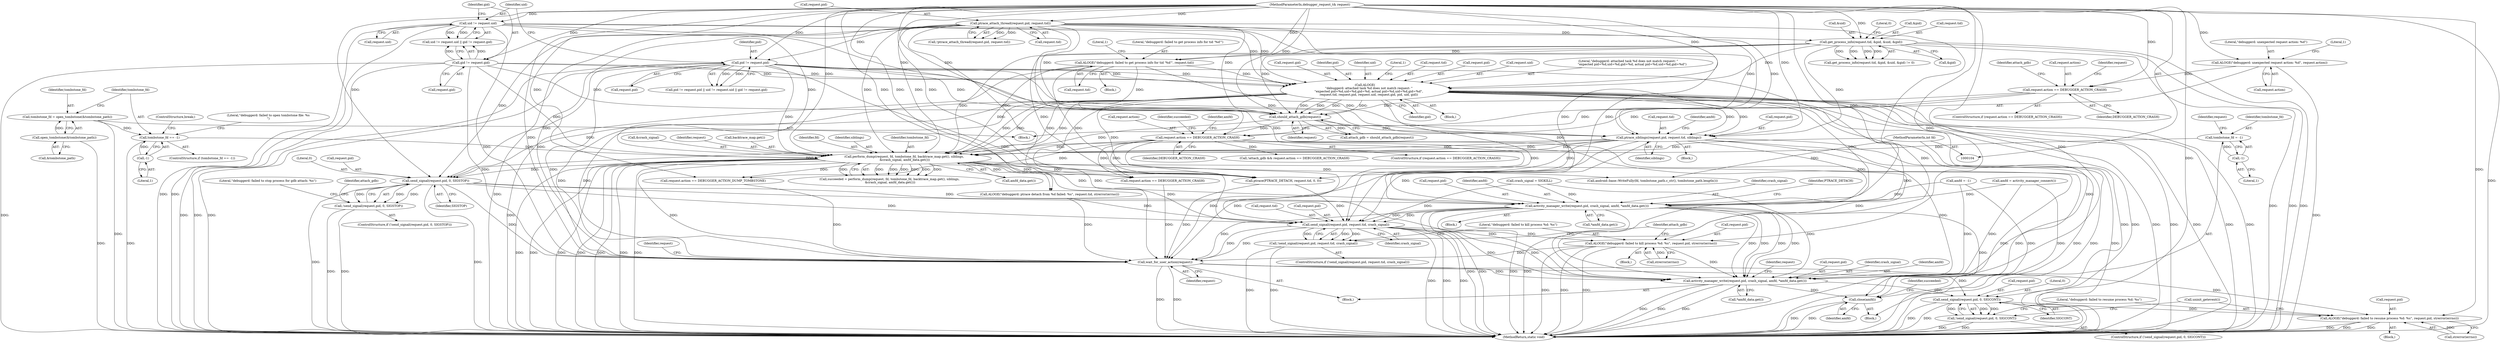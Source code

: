 digraph "0_Android_d7603583f90c2bc6074a4ee2886bd28082d7c65b_1@API" {
"1000336" [label="(Call,send_signal(request.pid, 0, SIGSTOP))"];
"1000198" [label="(Call,pid != request.pid)"];
"1000151" [label="(Call,ptrace_attach_thread(request.pid, request.tid))"];
"1000106" [label="(MethodParameterIn,debugger_request_t& request)"];
"1000304" [label="(Call,perform_dump(request, fd, tombstone_fd, backtrace_map.get(), siblings,\n &crash_signal, amfd_data.get()))"];
"1000177" [label="(Call,get_process_info(request.tid, &pid, &uid, &gid))"];
"1000215" [label="(Call,ALOGE(\n        \"debuggerd: attached task %d does not match request: \"\n        \"expected pid=%d,uid=%d,gid=%d, actual pid=%d,uid=%d,gid=%d\",\n        request.tid, request.pid, request.uid, request.gid, pid, uid, gid))"];
"1000189" [label="(Call,ALOGE(\"debuggerd: failed to get process info for tid '%d'\", request.tid))"];
"1000204" [label="(Call,uid != request.uid)"];
"1000209" [label="(Call,gid != request.gid)"];
"1000257" [label="(Call,ptrace_siblings(request.pid, request.tid, siblings))"];
"1000237" [label="(Call,should_attach_gdb(request))"];
"1000166" [label="(Call,request.action == DEBUGGER_ACTION_CRASH)"];
"1000142" [label="(Call,ALOGE(\"debuggerd: unexpected request action: %d\", request.action))"];
"1000277" [label="(Call,request.action == DEBUGGER_ACTION_CRASH)"];
"1000105" [label="(MethodParameterIn,int fd)"];
"1000127" [label="(Call,tombstone_fd == -1)"];
"1000121" [label="(Call,tombstone_fd = open_tombstone(&tombstone_path))"];
"1000123" [label="(Call,open_tombstone(&tombstone_path))"];
"1000129" [label="(Call,-1)"];
"1000110" [label="(Call,tombstone_fd = -1)"];
"1000112" [label="(Call,-1)"];
"1000335" [label="(Call,!send_signal(request.pid, 0, SIGSTOP))"];
"1000354" [label="(Call,activity_manager_write(request.pid, crash_signal, amfd, *amfd_data.get()))"];
"1000399" [label="(Call,send_signal(request.pid, request.tid, crash_signal))"];
"1000398" [label="(Call,!send_signal(request.pid, request.tid, crash_signal))"];
"1000408" [label="(Call,ALOGE(\"debuggerd: failed to kill process %d: %s\", request.pid, strerror(errno)))"];
"1000418" [label="(Call,wait_for_user_action(request))"];
"1000420" [label="(Call,activity_manager_write(request.pid, crash_signal, amfd, *amfd_data.get()))"];
"1000430" [label="(Call,send_signal(request.pid, 0, SIGCONT))"];
"1000429" [label="(Call,!send_signal(request.pid, 0, SIGCONT))"];
"1000437" [label="(Call,ALOGE(\"debuggerd: failed to resume process %d: %s\", request.pid, strerror(errno)))"];
"1000445" [label="(Call,close(amfd))"];
"1000150" [label="(Call,!ptrace_attach_thread(request.pid, request.tid))"];
"1000116" [label="(Identifier,request)"];
"1000422" [label="(Identifier,request)"];
"1000191" [label="(Call,request.tid)"];
"1000257" [label="(Call,ptrace_siblings(request.pid, request.tid, siblings))"];
"1000176" [label="(Call,get_process_info(request.tid, &pid, &uid, &gid) != 0)"];
"1000199" [label="(Identifier,pid)"];
"1000360" [label="(Call,*amfd_data.get())"];
"1000406" [label="(Identifier,crash_signal)"];
"1000179" [label="(Identifier,request)"];
"1000435" [label="(Identifier,SIGCONT)"];
"1000107" [label="(Block,)"];
"1000229" [label="(Identifier,pid)"];
"1000437" [label="(Call,ALOGE(\"debuggerd: failed to resume process %d: %s\", request.pid, strerror(errno)))"];
"1000165" [label="(ControlStructure,if (request.action == DEBUGGER_ACTION_CRASH))"];
"1000143" [label="(Literal,\"debuggerd: unexpected request action: %d\")"];
"1000281" [label="(Identifier,DEBUGGER_ACTION_CRASH)"];
"1000407" [label="(Block,)"];
"1000439" [label="(Call,request.pid)"];
"1000304" [label="(Call,perform_dump(request, fd, tombstone_fd, backtrace_map.get(), siblings,\n &crash_signal, amfd_data.get()))"];
"1000391" [label="(Call,request.action == DEBUGGER_ACTION_CRASH)"];
"1000398" [label="(Call,!send_signal(request.pid, request.tid, crash_signal))"];
"1000312" [label="(Call,amfd_data.get())"];
"1000230" [label="(Identifier,uid)"];
"1000410" [label="(Call,request.pid)"];
"1000419" [label="(Identifier,request)"];
"1000426" [label="(Call,*amfd_data.get())"];
"1000278" [label="(Call,request.action)"];
"1000344" [label="(Literal,\"debuggerd: failed to stop process for gdb attach: %s\")"];
"1000327" [label="(Call,android::base::WriteFully(fd, tombstone_path.c_str(), tombstone_path.length()))"];
"1000183" [label="(Call,&uid)"];
"1000438" [label="(Literal,\"debuggerd: failed to resume process %d: %s\")"];
"1000436" [label="(Block,)"];
"1000434" [label="(Literal,0)"];
"1000118" [label="(Block,)"];
"1000306" [label="(Identifier,fd)"];
"1000449" [label="(Identifier,succeeded)"];
"1000123" [label="(Call,open_tombstone(&tombstone_path))"];
"1000185" [label="(Call,&gid)"];
"1000166" [label="(Call,request.action == DEBUGGER_ACTION_CRASH)"];
"1000430" [label="(Call,send_signal(request.pid, 0, SIGCONT))"];
"1000340" [label="(Literal,0)"];
"1000373" [label="(Call,ALOGE(\"debuggerd: ptrace detach from %d failed: %s\", request.tid, strerror(errno)))"];
"1000288" [label="(Identifier,succeeded)"];
"1000261" [label="(Call,request.tid)"];
"1000142" [label="(Call,ALOGE(\"debuggerd: unexpected request action: %d\", request.action))"];
"1000127" [label="(Call,tombstone_fd == -1)"];
"1000177" [label="(Call,get_process_info(request.tid, &pid, &uid, &gid))"];
"1000277" [label="(Call,request.action == DEBUGGER_ACTION_CRASH)"];
"1000203" [label="(Call,uid != request.uid || gid != request.gid)"];
"1000211" [label="(Call,request.gid)"];
"1000148" [label="(Literal,1)"];
"1000170" [label="(Identifier,DEBUGGER_ACTION_CRASH)"];
"1000236" [label="(Identifier,attach_gdb)"];
"1000418" [label="(Call,wait_for_user_action(request))"];
"1000309" [label="(Identifier,siblings)"];
"1000283" [label="(Call,amfd = activity_manager_connect())"];
"1000299" [label="(Call,crash_signal = SIGKILL)"];
"1000364" [label="(Call,ptrace(PTRACE_DETACH, request.tid, 0, 0))"];
"1000205" [label="(Identifier,uid)"];
"1000167" [label="(Call,request.action)"];
"1000417" [label="(Block,)"];
"1000432" [label="(Identifier,request)"];
"1000307" [label="(Identifier,tombstone_fd)"];
"1000190" [label="(Literal,\"debuggerd: failed to get process info for tid '%d'\")"];
"1000359" [label="(Identifier,amfd)"];
"1000233" [label="(Literal,1)"];
"1000399" [label="(Call,send_signal(request.pid, request.tid, crash_signal))"];
"1000284" [label="(Identifier,amfd)"];
"1000151" [label="(Call,ptrace_attach_thread(request.pid, request.tid))"];
"1000126" [label="(ControlStructure,if (tombstone_fd == -1))"];
"1000235" [label="(Call,attach_gdb = should_attach_gdb(request))"];
"1000237" [label="(Call,should_attach_gdb(request))"];
"1000267" [label="(Call,amfd = -1)"];
"1000421" [label="(Call,request.pid)"];
"1000231" [label="(Identifier,gid)"];
"1000217" [label="(Call,request.tid)"];
"1000354" [label="(Call,activity_manager_write(request.pid, crash_signal, amfd, *amfd_data.get()))"];
"1000268" [label="(Identifier,amfd)"];
"1000403" [label="(Call,request.tid)"];
"1000138" [label="(ControlStructure,break;)"];
"1000129" [label="(Call,-1)"];
"1000128" [label="(Identifier,tombstone_fd)"];
"1000352" [label="(Identifier,attach_gdb)"];
"1000302" [label="(Call,succeeded = perform_dump(request, fd, tombstone_fd, backtrace_map.get(), siblings,\n &crash_signal, amfd_data.get()))"];
"1000111" [label="(Identifier,tombstone_fd)"];
"1000187" [label="(Literal,0)"];
"1000215" [label="(Call,ALOGE(\n        \"debuggerd: attached task %d does not match request: \"\n        \"expected pid=%d,uid=%d,gid=%d, actual pid=%d,uid=%d,gid=%d\",\n        request.tid, request.pid, request.uid, request.gid, pid, uid, gid))"];
"1000424" [label="(Identifier,crash_signal)"];
"1000413" [label="(Call,strerror(errno))"];
"1000317" [label="(Call,request.action == DEBUGGER_ACTION_DUMP_TOMBSTONE)"];
"1000122" [label="(Identifier,tombstone_fd)"];
"1000130" [label="(Literal,1)"];
"1000189" [label="(Call,ALOGE(\"debuggerd: failed to get process info for tid '%d'\", request.tid))"];
"1000209" [label="(Call,gid != request.gid)"];
"1000256" [label="(Block,)"];
"1000450" [label="(MethodReturn,static void)"];
"1000188" [label="(Block,)"];
"1000358" [label="(Identifier,crash_signal)"];
"1000200" [label="(Call,request.pid)"];
"1000181" [label="(Call,&pid)"];
"1000264" [label="(Identifier,siblings)"];
"1000445" [label="(Call,close(amfd))"];
"1000206" [label="(Call,request.uid)"];
"1000121" [label="(Call,tombstone_fd = open_tombstone(&tombstone_path))"];
"1000310" [label="(Call,&crash_signal)"];
"1000110" [label="(Call,tombstone_fd = -1)"];
"1000429" [label="(Call,!send_signal(request.pid, 0, SIGCONT))"];
"1000195" [label="(Literal,1)"];
"1000112" [label="(Call,-1)"];
"1000220" [label="(Call,request.pid)"];
"1000223" [label="(Call,request.uid)"];
"1000431" [label="(Call,request.pid)"];
"1000409" [label="(Literal,\"debuggerd: failed to kill process %d: %s\")"];
"1000446" [label="(Identifier,amfd)"];
"1000144" [label="(Call,request.action)"];
"1000388" [label="(Call,!attach_gdb && request.action == DEBUGGER_ACTION_CRASH)"];
"1000124" [label="(Call,&tombstone_path)"];
"1000198" [label="(Call,pid != request.pid)"];
"1000197" [label="(Call,pid != request.pid || uid != request.uid || gid != request.gid)"];
"1000397" [label="(ControlStructure,if (!send_signal(request.pid, request.tid, crash_signal)))"];
"1000365" [label="(Identifier,PTRACE_DETACH)"];
"1000155" [label="(Call,request.tid)"];
"1000425" [label="(Identifier,amfd)"];
"1000416" [label="(Identifier,attach_gdb)"];
"1000204" [label="(Call,uid != request.uid)"];
"1000214" [label="(Block,)"];
"1000216" [label="(Literal,\"debuggerd: attached task %d does not match request: \"\n        \"expected pid=%d,uid=%d,gid=%d, actual pid=%d,uid=%d,gid=%d\")"];
"1000334" [label="(ControlStructure,if (!send_signal(request.pid, 0, SIGSTOP)))"];
"1000444" [label="(Call,uninit_getevent())"];
"1000210" [label="(Identifier,gid)"];
"1000258" [label="(Call,request.pid)"];
"1000133" [label="(Literal,\"debuggerd: failed to open tombstone file: %s\n\")"];
"1000305" [label="(Identifier,request)"];
"1000178" [label="(Call,request.tid)"];
"1000341" [label="(Identifier,SIGSTOP)"];
"1000113" [label="(Literal,1)"];
"1000428" [label="(ControlStructure,if (!send_signal(request.pid, 0, SIGCONT)))"];
"1000238" [label="(Identifier,request)"];
"1000408" [label="(Call,ALOGE(\"debuggerd: failed to kill process %d: %s\", request.pid, strerror(errno)))"];
"1000335" [label="(Call,!send_signal(request.pid, 0, SIGSTOP))"];
"1000337" [label="(Call,request.pid)"];
"1000308" [label="(Call,backtrace_map.get())"];
"1000355" [label="(Call,request.pid)"];
"1000400" [label="(Call,request.pid)"];
"1000442" [label="(Call,strerror(errno))"];
"1000105" [label="(MethodParameterIn,int fd)"];
"1000152" [label="(Call,request.pid)"];
"1000336" [label="(Call,send_signal(request.pid, 0, SIGSTOP))"];
"1000353" [label="(Block,)"];
"1000106" [label="(MethodParameterIn,debugger_request_t& request)"];
"1000276" [label="(ControlStructure,if (request.action == DEBUGGER_ACTION_CRASH))"];
"1000226" [label="(Call,request.gid)"];
"1000420" [label="(Call,activity_manager_write(request.pid, crash_signal, amfd, *amfd_data.get()))"];
"1000336" -> "1000335"  [label="AST: "];
"1000336" -> "1000341"  [label="CFG: "];
"1000337" -> "1000336"  [label="AST: "];
"1000340" -> "1000336"  [label="AST: "];
"1000341" -> "1000336"  [label="AST: "];
"1000335" -> "1000336"  [label="CFG: "];
"1000336" -> "1000450"  [label="DDG: "];
"1000336" -> "1000450"  [label="DDG: "];
"1000336" -> "1000335"  [label="DDG: "];
"1000336" -> "1000335"  [label="DDG: "];
"1000336" -> "1000335"  [label="DDG: "];
"1000198" -> "1000336"  [label="DDG: "];
"1000304" -> "1000336"  [label="DDG: "];
"1000151" -> "1000336"  [label="DDG: "];
"1000257" -> "1000336"  [label="DDG: "];
"1000215" -> "1000336"  [label="DDG: "];
"1000106" -> "1000336"  [label="DDG: "];
"1000336" -> "1000354"  [label="DDG: "];
"1000336" -> "1000399"  [label="DDG: "];
"1000336" -> "1000418"  [label="DDG: "];
"1000336" -> "1000420"  [label="DDG: "];
"1000198" -> "1000197"  [label="AST: "];
"1000198" -> "1000200"  [label="CFG: "];
"1000199" -> "1000198"  [label="AST: "];
"1000200" -> "1000198"  [label="AST: "];
"1000205" -> "1000198"  [label="CFG: "];
"1000197" -> "1000198"  [label="CFG: "];
"1000198" -> "1000450"  [label="DDG: "];
"1000198" -> "1000450"  [label="DDG: "];
"1000198" -> "1000197"  [label="DDG: "];
"1000198" -> "1000197"  [label="DDG: "];
"1000151" -> "1000198"  [label="DDG: "];
"1000106" -> "1000198"  [label="DDG: "];
"1000198" -> "1000215"  [label="DDG: "];
"1000198" -> "1000215"  [label="DDG: "];
"1000198" -> "1000237"  [label="DDG: "];
"1000198" -> "1000257"  [label="DDG: "];
"1000198" -> "1000304"  [label="DDG: "];
"1000198" -> "1000354"  [label="DDG: "];
"1000198" -> "1000399"  [label="DDG: "];
"1000198" -> "1000418"  [label="DDG: "];
"1000198" -> "1000420"  [label="DDG: "];
"1000151" -> "1000150"  [label="AST: "];
"1000151" -> "1000155"  [label="CFG: "];
"1000152" -> "1000151"  [label="AST: "];
"1000155" -> "1000151"  [label="AST: "];
"1000150" -> "1000151"  [label="CFG: "];
"1000151" -> "1000450"  [label="DDG: "];
"1000151" -> "1000150"  [label="DDG: "];
"1000151" -> "1000150"  [label="DDG: "];
"1000106" -> "1000151"  [label="DDG: "];
"1000151" -> "1000177"  [label="DDG: "];
"1000151" -> "1000237"  [label="DDG: "];
"1000151" -> "1000237"  [label="DDG: "];
"1000151" -> "1000257"  [label="DDG: "];
"1000151" -> "1000257"  [label="DDG: "];
"1000151" -> "1000304"  [label="DDG: "];
"1000151" -> "1000304"  [label="DDG: "];
"1000151" -> "1000354"  [label="DDG: "];
"1000151" -> "1000364"  [label="DDG: "];
"1000151" -> "1000399"  [label="DDG: "];
"1000151" -> "1000418"  [label="DDG: "];
"1000151" -> "1000420"  [label="DDG: "];
"1000106" -> "1000104"  [label="AST: "];
"1000106" -> "1000450"  [label="DDG: "];
"1000106" -> "1000142"  [label="DDG: "];
"1000106" -> "1000166"  [label="DDG: "];
"1000106" -> "1000177"  [label="DDG: "];
"1000106" -> "1000189"  [label="DDG: "];
"1000106" -> "1000204"  [label="DDG: "];
"1000106" -> "1000209"  [label="DDG: "];
"1000106" -> "1000215"  [label="DDG: "];
"1000106" -> "1000237"  [label="DDG: "];
"1000106" -> "1000257"  [label="DDG: "];
"1000106" -> "1000277"  [label="DDG: "];
"1000106" -> "1000304"  [label="DDG: "];
"1000106" -> "1000317"  [label="DDG: "];
"1000106" -> "1000354"  [label="DDG: "];
"1000106" -> "1000364"  [label="DDG: "];
"1000106" -> "1000373"  [label="DDG: "];
"1000106" -> "1000391"  [label="DDG: "];
"1000106" -> "1000399"  [label="DDG: "];
"1000106" -> "1000408"  [label="DDG: "];
"1000106" -> "1000418"  [label="DDG: "];
"1000106" -> "1000420"  [label="DDG: "];
"1000106" -> "1000430"  [label="DDG: "];
"1000106" -> "1000437"  [label="DDG: "];
"1000304" -> "1000302"  [label="AST: "];
"1000304" -> "1000312"  [label="CFG: "];
"1000305" -> "1000304"  [label="AST: "];
"1000306" -> "1000304"  [label="AST: "];
"1000307" -> "1000304"  [label="AST: "];
"1000308" -> "1000304"  [label="AST: "];
"1000309" -> "1000304"  [label="AST: "];
"1000310" -> "1000304"  [label="AST: "];
"1000312" -> "1000304"  [label="AST: "];
"1000302" -> "1000304"  [label="CFG: "];
"1000304" -> "1000450"  [label="DDG: "];
"1000304" -> "1000450"  [label="DDG: "];
"1000304" -> "1000450"  [label="DDG: "];
"1000304" -> "1000450"  [label="DDG: "];
"1000304" -> "1000450"  [label="DDG: "];
"1000304" -> "1000450"  [label="DDG: "];
"1000304" -> "1000450"  [label="DDG: "];
"1000304" -> "1000302"  [label="DDG: "];
"1000304" -> "1000302"  [label="DDG: "];
"1000304" -> "1000302"  [label="DDG: "];
"1000304" -> "1000302"  [label="DDG: "];
"1000304" -> "1000302"  [label="DDG: "];
"1000304" -> "1000302"  [label="DDG: "];
"1000304" -> "1000302"  [label="DDG: "];
"1000177" -> "1000304"  [label="DDG: "];
"1000215" -> "1000304"  [label="DDG: "];
"1000215" -> "1000304"  [label="DDG: "];
"1000215" -> "1000304"  [label="DDG: "];
"1000215" -> "1000304"  [label="DDG: "];
"1000204" -> "1000304"  [label="DDG: "];
"1000189" -> "1000304"  [label="DDG: "];
"1000257" -> "1000304"  [label="DDG: "];
"1000257" -> "1000304"  [label="DDG: "];
"1000257" -> "1000304"  [label="DDG: "];
"1000277" -> "1000304"  [label="DDG: "];
"1000209" -> "1000304"  [label="DDG: "];
"1000237" -> "1000304"  [label="DDG: "];
"1000105" -> "1000304"  [label="DDG: "];
"1000127" -> "1000304"  [label="DDG: "];
"1000110" -> "1000304"  [label="DDG: "];
"1000304" -> "1000317"  [label="DDG: "];
"1000304" -> "1000327"  [label="DDG: "];
"1000304" -> "1000354"  [label="DDG: "];
"1000304" -> "1000364"  [label="DDG: "];
"1000304" -> "1000373"  [label="DDG: "];
"1000304" -> "1000391"  [label="DDG: "];
"1000304" -> "1000399"  [label="DDG: "];
"1000304" -> "1000408"  [label="DDG: "];
"1000304" -> "1000418"  [label="DDG: "];
"1000177" -> "1000176"  [label="AST: "];
"1000177" -> "1000185"  [label="CFG: "];
"1000178" -> "1000177"  [label="AST: "];
"1000181" -> "1000177"  [label="AST: "];
"1000183" -> "1000177"  [label="AST: "];
"1000185" -> "1000177"  [label="AST: "];
"1000187" -> "1000177"  [label="CFG: "];
"1000177" -> "1000450"  [label="DDG: "];
"1000177" -> "1000450"  [label="DDG: "];
"1000177" -> "1000450"  [label="DDG: "];
"1000177" -> "1000176"  [label="DDG: "];
"1000177" -> "1000176"  [label="DDG: "];
"1000177" -> "1000176"  [label="DDG: "];
"1000177" -> "1000176"  [label="DDG: "];
"1000177" -> "1000189"  [label="DDG: "];
"1000177" -> "1000215"  [label="DDG: "];
"1000177" -> "1000237"  [label="DDG: "];
"1000177" -> "1000257"  [label="DDG: "];
"1000177" -> "1000364"  [label="DDG: "];
"1000215" -> "1000214"  [label="AST: "];
"1000215" -> "1000231"  [label="CFG: "];
"1000216" -> "1000215"  [label="AST: "];
"1000217" -> "1000215"  [label="AST: "];
"1000220" -> "1000215"  [label="AST: "];
"1000223" -> "1000215"  [label="AST: "];
"1000226" -> "1000215"  [label="AST: "];
"1000229" -> "1000215"  [label="AST: "];
"1000230" -> "1000215"  [label="AST: "];
"1000231" -> "1000215"  [label="AST: "];
"1000233" -> "1000215"  [label="CFG: "];
"1000215" -> "1000450"  [label="DDG: "];
"1000215" -> "1000450"  [label="DDG: "];
"1000215" -> "1000450"  [label="DDG: "];
"1000215" -> "1000450"  [label="DDG: "];
"1000215" -> "1000450"  [label="DDG: "];
"1000215" -> "1000450"  [label="DDG: "];
"1000215" -> "1000450"  [label="DDG: "];
"1000189" -> "1000215"  [label="DDG: "];
"1000204" -> "1000215"  [label="DDG: "];
"1000204" -> "1000215"  [label="DDG: "];
"1000209" -> "1000215"  [label="DDG: "];
"1000209" -> "1000215"  [label="DDG: "];
"1000215" -> "1000237"  [label="DDG: "];
"1000215" -> "1000237"  [label="DDG: "];
"1000215" -> "1000237"  [label="DDG: "];
"1000215" -> "1000237"  [label="DDG: "];
"1000215" -> "1000257"  [label="DDG: "];
"1000215" -> "1000257"  [label="DDG: "];
"1000215" -> "1000354"  [label="DDG: "];
"1000215" -> "1000364"  [label="DDG: "];
"1000215" -> "1000399"  [label="DDG: "];
"1000215" -> "1000418"  [label="DDG: "];
"1000215" -> "1000418"  [label="DDG: "];
"1000215" -> "1000418"  [label="DDG: "];
"1000215" -> "1000420"  [label="DDG: "];
"1000189" -> "1000188"  [label="AST: "];
"1000189" -> "1000191"  [label="CFG: "];
"1000190" -> "1000189"  [label="AST: "];
"1000191" -> "1000189"  [label="AST: "];
"1000195" -> "1000189"  [label="CFG: "];
"1000189" -> "1000450"  [label="DDG: "];
"1000189" -> "1000237"  [label="DDG: "];
"1000189" -> "1000257"  [label="DDG: "];
"1000189" -> "1000364"  [label="DDG: "];
"1000204" -> "1000203"  [label="AST: "];
"1000204" -> "1000206"  [label="CFG: "];
"1000205" -> "1000204"  [label="AST: "];
"1000206" -> "1000204"  [label="AST: "];
"1000210" -> "1000204"  [label="CFG: "];
"1000203" -> "1000204"  [label="CFG: "];
"1000204" -> "1000450"  [label="DDG: "];
"1000204" -> "1000450"  [label="DDG: "];
"1000204" -> "1000203"  [label="DDG: "];
"1000204" -> "1000203"  [label="DDG: "];
"1000204" -> "1000237"  [label="DDG: "];
"1000204" -> "1000418"  [label="DDG: "];
"1000209" -> "1000203"  [label="AST: "];
"1000209" -> "1000211"  [label="CFG: "];
"1000210" -> "1000209"  [label="AST: "];
"1000211" -> "1000209"  [label="AST: "];
"1000203" -> "1000209"  [label="CFG: "];
"1000209" -> "1000450"  [label="DDG: "];
"1000209" -> "1000450"  [label="DDG: "];
"1000209" -> "1000203"  [label="DDG: "];
"1000209" -> "1000203"  [label="DDG: "];
"1000209" -> "1000237"  [label="DDG: "];
"1000209" -> "1000418"  [label="DDG: "];
"1000257" -> "1000256"  [label="AST: "];
"1000257" -> "1000264"  [label="CFG: "];
"1000258" -> "1000257"  [label="AST: "];
"1000261" -> "1000257"  [label="AST: "];
"1000264" -> "1000257"  [label="AST: "];
"1000268" -> "1000257"  [label="CFG: "];
"1000257" -> "1000450"  [label="DDG: "];
"1000257" -> "1000450"  [label="DDG: "];
"1000237" -> "1000257"  [label="DDG: "];
"1000257" -> "1000354"  [label="DDG: "];
"1000257" -> "1000364"  [label="DDG: "];
"1000257" -> "1000399"  [label="DDG: "];
"1000257" -> "1000418"  [label="DDG: "];
"1000257" -> "1000420"  [label="DDG: "];
"1000237" -> "1000235"  [label="AST: "];
"1000237" -> "1000238"  [label="CFG: "];
"1000238" -> "1000237"  [label="AST: "];
"1000235" -> "1000237"  [label="CFG: "];
"1000237" -> "1000235"  [label="DDG: "];
"1000166" -> "1000237"  [label="DDG: "];
"1000237" -> "1000277"  [label="DDG: "];
"1000166" -> "1000165"  [label="AST: "];
"1000166" -> "1000170"  [label="CFG: "];
"1000167" -> "1000166"  [label="AST: "];
"1000170" -> "1000166"  [label="AST: "];
"1000179" -> "1000166"  [label="CFG: "];
"1000236" -> "1000166"  [label="CFG: "];
"1000142" -> "1000166"  [label="DDG: "];
"1000166" -> "1000277"  [label="DDG: "];
"1000166" -> "1000277"  [label="DDG: "];
"1000142" -> "1000118"  [label="AST: "];
"1000142" -> "1000144"  [label="CFG: "];
"1000143" -> "1000142"  [label="AST: "];
"1000144" -> "1000142"  [label="AST: "];
"1000148" -> "1000142"  [label="CFG: "];
"1000142" -> "1000450"  [label="DDG: "];
"1000277" -> "1000276"  [label="AST: "];
"1000277" -> "1000281"  [label="CFG: "];
"1000278" -> "1000277"  [label="AST: "];
"1000281" -> "1000277"  [label="AST: "];
"1000284" -> "1000277"  [label="CFG: "];
"1000288" -> "1000277"  [label="CFG: "];
"1000277" -> "1000450"  [label="DDG: "];
"1000277" -> "1000450"  [label="DDG: "];
"1000277" -> "1000317"  [label="DDG: "];
"1000277" -> "1000388"  [label="DDG: "];
"1000277" -> "1000391"  [label="DDG: "];
"1000277" -> "1000391"  [label="DDG: "];
"1000277" -> "1000418"  [label="DDG: "];
"1000105" -> "1000104"  [label="AST: "];
"1000105" -> "1000450"  [label="DDG: "];
"1000105" -> "1000327"  [label="DDG: "];
"1000127" -> "1000126"  [label="AST: "];
"1000127" -> "1000129"  [label="CFG: "];
"1000128" -> "1000127"  [label="AST: "];
"1000129" -> "1000127"  [label="AST: "];
"1000133" -> "1000127"  [label="CFG: "];
"1000138" -> "1000127"  [label="CFG: "];
"1000127" -> "1000450"  [label="DDG: "];
"1000121" -> "1000127"  [label="DDG: "];
"1000129" -> "1000127"  [label="DDG: "];
"1000121" -> "1000118"  [label="AST: "];
"1000121" -> "1000123"  [label="CFG: "];
"1000122" -> "1000121"  [label="AST: "];
"1000123" -> "1000121"  [label="AST: "];
"1000128" -> "1000121"  [label="CFG: "];
"1000121" -> "1000450"  [label="DDG: "];
"1000123" -> "1000121"  [label="DDG: "];
"1000123" -> "1000124"  [label="CFG: "];
"1000124" -> "1000123"  [label="AST: "];
"1000123" -> "1000450"  [label="DDG: "];
"1000129" -> "1000130"  [label="CFG: "];
"1000130" -> "1000129"  [label="AST: "];
"1000110" -> "1000107"  [label="AST: "];
"1000110" -> "1000112"  [label="CFG: "];
"1000111" -> "1000110"  [label="AST: "];
"1000112" -> "1000110"  [label="AST: "];
"1000116" -> "1000110"  [label="CFG: "];
"1000112" -> "1000110"  [label="DDG: "];
"1000112" -> "1000113"  [label="CFG: "];
"1000113" -> "1000112"  [label="AST: "];
"1000335" -> "1000334"  [label="AST: "];
"1000344" -> "1000335"  [label="CFG: "];
"1000352" -> "1000335"  [label="CFG: "];
"1000335" -> "1000450"  [label="DDG: "];
"1000335" -> "1000450"  [label="DDG: "];
"1000354" -> "1000353"  [label="AST: "];
"1000354" -> "1000360"  [label="CFG: "];
"1000355" -> "1000354"  [label="AST: "];
"1000358" -> "1000354"  [label="AST: "];
"1000359" -> "1000354"  [label="AST: "];
"1000360" -> "1000354"  [label="AST: "];
"1000365" -> "1000354"  [label="CFG: "];
"1000354" -> "1000450"  [label="DDG: "];
"1000354" -> "1000450"  [label="DDG: "];
"1000354" -> "1000450"  [label="DDG: "];
"1000354" -> "1000450"  [label="DDG: "];
"1000299" -> "1000354"  [label="DDG: "];
"1000283" -> "1000354"  [label="DDG: "];
"1000267" -> "1000354"  [label="DDG: "];
"1000354" -> "1000399"  [label="DDG: "];
"1000354" -> "1000399"  [label="DDG: "];
"1000354" -> "1000418"  [label="DDG: "];
"1000354" -> "1000420"  [label="DDG: "];
"1000354" -> "1000420"  [label="DDG: "];
"1000354" -> "1000420"  [label="DDG: "];
"1000354" -> "1000420"  [label="DDG: "];
"1000354" -> "1000445"  [label="DDG: "];
"1000399" -> "1000398"  [label="AST: "];
"1000399" -> "1000406"  [label="CFG: "];
"1000400" -> "1000399"  [label="AST: "];
"1000403" -> "1000399"  [label="AST: "];
"1000406" -> "1000399"  [label="AST: "];
"1000398" -> "1000399"  [label="CFG: "];
"1000399" -> "1000450"  [label="DDG: "];
"1000399" -> "1000450"  [label="DDG: "];
"1000399" -> "1000450"  [label="DDG: "];
"1000399" -> "1000398"  [label="DDG: "];
"1000399" -> "1000398"  [label="DDG: "];
"1000399" -> "1000398"  [label="DDG: "];
"1000373" -> "1000399"  [label="DDG: "];
"1000364" -> "1000399"  [label="DDG: "];
"1000299" -> "1000399"  [label="DDG: "];
"1000399" -> "1000408"  [label="DDG: "];
"1000399" -> "1000418"  [label="DDG: "];
"1000399" -> "1000418"  [label="DDG: "];
"1000399" -> "1000420"  [label="DDG: "];
"1000399" -> "1000420"  [label="DDG: "];
"1000398" -> "1000397"  [label="AST: "];
"1000409" -> "1000398"  [label="CFG: "];
"1000416" -> "1000398"  [label="CFG: "];
"1000398" -> "1000450"  [label="DDG: "];
"1000398" -> "1000450"  [label="DDG: "];
"1000408" -> "1000407"  [label="AST: "];
"1000408" -> "1000413"  [label="CFG: "];
"1000409" -> "1000408"  [label="AST: "];
"1000410" -> "1000408"  [label="AST: "];
"1000413" -> "1000408"  [label="AST: "];
"1000416" -> "1000408"  [label="CFG: "];
"1000408" -> "1000450"  [label="DDG: "];
"1000408" -> "1000450"  [label="DDG: "];
"1000408" -> "1000450"  [label="DDG: "];
"1000413" -> "1000408"  [label="DDG: "];
"1000408" -> "1000418"  [label="DDG: "];
"1000408" -> "1000420"  [label="DDG: "];
"1000418" -> "1000417"  [label="AST: "];
"1000418" -> "1000419"  [label="CFG: "];
"1000419" -> "1000418"  [label="AST: "];
"1000422" -> "1000418"  [label="CFG: "];
"1000418" -> "1000450"  [label="DDG: "];
"1000418" -> "1000450"  [label="DDG: "];
"1000373" -> "1000418"  [label="DDG: "];
"1000317" -> "1000418"  [label="DDG: "];
"1000391" -> "1000418"  [label="DDG: "];
"1000364" -> "1000418"  [label="DDG: "];
"1000418" -> "1000420"  [label="DDG: "];
"1000418" -> "1000430"  [label="DDG: "];
"1000418" -> "1000437"  [label="DDG: "];
"1000420" -> "1000417"  [label="AST: "];
"1000420" -> "1000426"  [label="CFG: "];
"1000421" -> "1000420"  [label="AST: "];
"1000424" -> "1000420"  [label="AST: "];
"1000425" -> "1000420"  [label="AST: "];
"1000426" -> "1000420"  [label="AST: "];
"1000432" -> "1000420"  [label="CFG: "];
"1000420" -> "1000450"  [label="DDG: "];
"1000420" -> "1000450"  [label="DDG: "];
"1000420" -> "1000450"  [label="DDG: "];
"1000299" -> "1000420"  [label="DDG: "];
"1000283" -> "1000420"  [label="DDG: "];
"1000267" -> "1000420"  [label="DDG: "];
"1000420" -> "1000430"  [label="DDG: "];
"1000420" -> "1000445"  [label="DDG: "];
"1000430" -> "1000429"  [label="AST: "];
"1000430" -> "1000435"  [label="CFG: "];
"1000431" -> "1000430"  [label="AST: "];
"1000434" -> "1000430"  [label="AST: "];
"1000435" -> "1000430"  [label="AST: "];
"1000429" -> "1000430"  [label="CFG: "];
"1000430" -> "1000450"  [label="DDG: "];
"1000430" -> "1000450"  [label="DDG: "];
"1000430" -> "1000429"  [label="DDG: "];
"1000430" -> "1000429"  [label="DDG: "];
"1000430" -> "1000429"  [label="DDG: "];
"1000430" -> "1000437"  [label="DDG: "];
"1000429" -> "1000428"  [label="AST: "];
"1000438" -> "1000429"  [label="CFG: "];
"1000444" -> "1000429"  [label="CFG: "];
"1000429" -> "1000450"  [label="DDG: "];
"1000429" -> "1000450"  [label="DDG: "];
"1000437" -> "1000436"  [label="AST: "];
"1000437" -> "1000442"  [label="CFG: "];
"1000438" -> "1000437"  [label="AST: "];
"1000439" -> "1000437"  [label="AST: "];
"1000442" -> "1000437"  [label="AST: "];
"1000444" -> "1000437"  [label="CFG: "];
"1000437" -> "1000450"  [label="DDG: "];
"1000437" -> "1000450"  [label="DDG: "];
"1000437" -> "1000450"  [label="DDG: "];
"1000442" -> "1000437"  [label="DDG: "];
"1000445" -> "1000107"  [label="AST: "];
"1000445" -> "1000446"  [label="CFG: "];
"1000446" -> "1000445"  [label="AST: "];
"1000449" -> "1000445"  [label="CFG: "];
"1000445" -> "1000450"  [label="DDG: "];
"1000445" -> "1000450"  [label="DDG: "];
"1000283" -> "1000445"  [label="DDG: "];
"1000267" -> "1000445"  [label="DDG: "];
}
